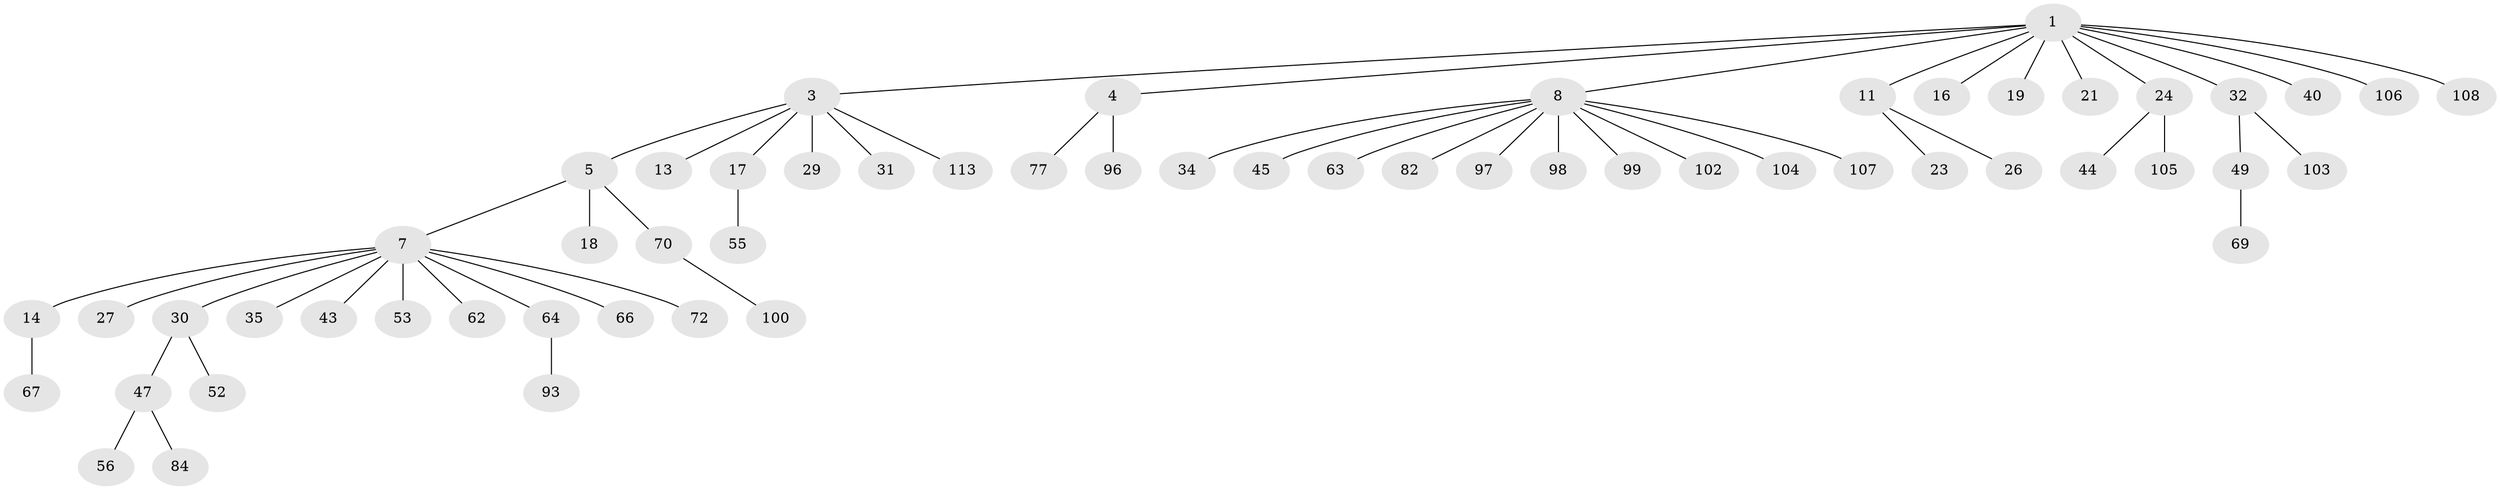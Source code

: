 // original degree distribution, {7: 0.01694915254237288, 5: 0.01694915254237288, 3: 0.07627118644067797, 4: 0.0847457627118644, 2: 0.288135593220339, 8: 0.01694915254237288, 1: 0.5}
// Generated by graph-tools (version 1.1) at 2025/15/03/09/25 04:15:21]
// undirected, 59 vertices, 58 edges
graph export_dot {
graph [start="1"]
  node [color=gray90,style=filled];
  1 [super="+2+15"];
  3;
  4;
  5 [super="+6+9"];
  7 [super="+10+25"];
  8 [super="+12+28"];
  11 [super="+20"];
  13 [super="+39"];
  14 [super="+22"];
  16 [super="+73+90"];
  17 [super="+41"];
  18;
  19 [super="+59"];
  21;
  23 [super="+54"];
  24 [super="+74+33"];
  26 [super="+92"];
  27 [super="+111+37+48"];
  29 [super="+94+118"];
  30 [super="+38+60"];
  31;
  32 [super="+116+46"];
  34;
  35 [super="+36+78+76"];
  40 [super="+112+51+58"];
  43;
  44 [super="+71"];
  45 [super="+61"];
  47 [super="+50+65"];
  49;
  52;
  53;
  55;
  56;
  62;
  63;
  64;
  66 [super="+101"];
  67 [super="+81"];
  69;
  70;
  72;
  77 [super="+87"];
  82;
  84;
  93;
  96;
  97;
  98;
  99;
  100;
  102;
  103;
  104 [super="+109"];
  105;
  106;
  107;
  108;
  113 [super="+114"];
  1 -- 3;
  1 -- 4;
  1 -- 8;
  1 -- 40;
  1 -- 106;
  1 -- 32;
  1 -- 19;
  1 -- 21;
  1 -- 11;
  1 -- 16;
  1 -- 108;
  1 -- 24;
  3 -- 5;
  3 -- 13;
  3 -- 17;
  3 -- 29;
  3 -- 31;
  3 -- 113;
  4 -- 77;
  4 -- 96;
  5 -- 7;
  5 -- 18;
  5 -- 70;
  7 -- 14;
  7 -- 30;
  7 -- 62;
  7 -- 66;
  7 -- 72;
  7 -- 27;
  7 -- 53;
  7 -- 64;
  7 -- 35;
  7 -- 43;
  8 -- 45;
  8 -- 63;
  8 -- 82;
  8 -- 97;
  8 -- 102;
  8 -- 34;
  8 -- 99;
  8 -- 98;
  8 -- 107;
  8 -- 104;
  11 -- 26;
  11 -- 23;
  14 -- 67;
  17 -- 55;
  24 -- 105;
  24 -- 44;
  30 -- 52;
  30 -- 47;
  32 -- 49;
  32 -- 103;
  47 -- 56;
  47 -- 84;
  49 -- 69;
  64 -- 93;
  70 -- 100;
}
